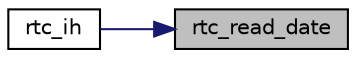 digraph "rtc_read_date"
{
 // LATEX_PDF_SIZE
  edge [fontname="Helvetica",fontsize="10",labelfontname="Helvetica",labelfontsize="10"];
  node [fontname="Helvetica",fontsize="10",shape=record];
  rankdir="RL";
  Node1 [label="rtc_read_date",height=0.2,width=0.4,color="black", fillcolor="grey75", style="filled", fontcolor="black",tooltip="Reads the current date from the RTC and stores it inside the rtc module."];
  Node1 -> Node2 [dir="back",color="midnightblue",fontsize="10",style="solid",fontname="Helvetica"];
  Node2 [label="rtc_ih",height=0.2,width=0.4,color="black", fillcolor="white", style="filled",URL="$group__rtc.html#ga75dad42881d64cf07cf1bdc2979a7056",tooltip="RTC interrupt handler."];
}
